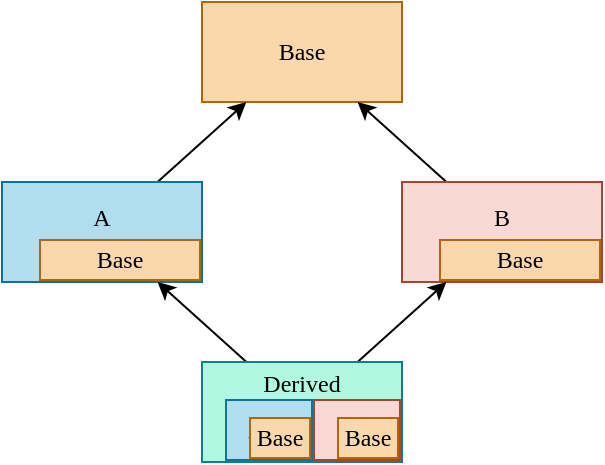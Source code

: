 <mxfile version="22.1.21" type="device">
  <diagram name="Page-1" id="o9wBVmuPF-BfS5Mu2OIw">
    <mxGraphModel dx="133" dy="91" grid="1" gridSize="10" guides="1" tooltips="1" connect="1" arrows="1" fold="1" page="1" pageScale="1" pageWidth="850" pageHeight="1100" math="0" shadow="0">
      <root>
        <mxCell id="0" />
        <mxCell id="1" parent="0" />
        <mxCell id="k8vPMHwsldSHbkCenQTe-2" value="&lt;font face=&quot;consolas&quot;&gt;Base&lt;br&gt;&lt;/font&gt;" style="rounded=0;whiteSpace=wrap;html=1;fillColor=#fad7ac;strokeColor=#b46504;" vertex="1" parent="1">
          <mxGeometry x="360" y="170" width="100" height="50" as="geometry" />
        </mxCell>
        <mxCell id="k8vPMHwsldSHbkCenQTe-15" style="rounded=0;orthogonalLoop=1;jettySize=auto;html=1;" edge="1" parent="1" source="k8vPMHwsldSHbkCenQTe-6" target="k8vPMHwsldSHbkCenQTe-2">
          <mxGeometry relative="1" as="geometry" />
        </mxCell>
        <mxCell id="k8vPMHwsldSHbkCenQTe-6" value="&lt;font face=&quot;consolas&quot;&gt;A&lt;br&gt;&lt;br&gt;&lt;/font&gt;" style="rounded=0;whiteSpace=wrap;html=1;fillColor=#b1ddf0;strokeColor=#10739e;" vertex="1" parent="1">
          <mxGeometry x="260" y="260" width="100" height="50" as="geometry" />
        </mxCell>
        <mxCell id="k8vPMHwsldSHbkCenQTe-17" style="rounded=0;orthogonalLoop=1;jettySize=auto;html=1;" edge="1" parent="1" source="k8vPMHwsldSHbkCenQTe-7" target="k8vPMHwsldSHbkCenQTe-2">
          <mxGeometry relative="1" as="geometry" />
        </mxCell>
        <mxCell id="k8vPMHwsldSHbkCenQTe-7" value="&lt;font face=&quot;consolas&quot;&gt;B&lt;br&gt;&lt;br&gt;&lt;/font&gt;" style="rounded=0;whiteSpace=wrap;html=1;fillColor=#fad9d5;strokeColor=#ae4132;" vertex="1" parent="1">
          <mxGeometry x="460" y="260" width="100" height="50" as="geometry" />
        </mxCell>
        <mxCell id="k8vPMHwsldSHbkCenQTe-8" value="&lt;font face=&quot;consolas&quot;&gt;Base&lt;br&gt;&lt;/font&gt;" style="rounded=0;whiteSpace=wrap;html=1;fillColor=#fad7ac;strokeColor=#b46504;" vertex="1" parent="1">
          <mxGeometry x="279" y="289" width="80" height="20" as="geometry" />
        </mxCell>
        <mxCell id="k8vPMHwsldSHbkCenQTe-9" value="&lt;font face=&quot;consolas&quot;&gt;Base&lt;br&gt;&lt;/font&gt;" style="rounded=0;whiteSpace=wrap;html=1;fillColor=#fad7ac;strokeColor=#b46504;" vertex="1" parent="1">
          <mxGeometry x="479" y="289" width="80" height="20" as="geometry" />
        </mxCell>
        <mxCell id="k8vPMHwsldSHbkCenQTe-18" style="rounded=0;orthogonalLoop=1;jettySize=auto;html=1;" edge="1" parent="1" source="k8vPMHwsldSHbkCenQTe-10" target="k8vPMHwsldSHbkCenQTe-6">
          <mxGeometry relative="1" as="geometry" />
        </mxCell>
        <mxCell id="k8vPMHwsldSHbkCenQTe-19" style="rounded=0;orthogonalLoop=1;jettySize=auto;html=1;" edge="1" parent="1" source="k8vPMHwsldSHbkCenQTe-10" target="k8vPMHwsldSHbkCenQTe-7">
          <mxGeometry relative="1" as="geometry" />
        </mxCell>
        <mxCell id="k8vPMHwsldSHbkCenQTe-10" value="&lt;font face=&quot;consolas&quot;&gt;Derived&lt;br&gt;&lt;br&gt;&lt;br&gt;&lt;/font&gt;" style="rounded=0;whiteSpace=wrap;html=1;fillColor=#B0F9E0;strokeColor=#0E8088;" vertex="1" parent="1">
          <mxGeometry x="360" y="350" width="100" height="50" as="geometry" />
        </mxCell>
        <mxCell id="k8vPMHwsldSHbkCenQTe-11" value="&lt;font face=&quot;consolas&quot;&gt;A&amp;nbsp;&amp;nbsp; &amp;nbsp;&lt;br&gt;&lt;/font&gt;" style="rounded=0;whiteSpace=wrap;html=1;fillColor=#b1ddf0;strokeColor=#10739e;" vertex="1" parent="1">
          <mxGeometry x="372" y="369" width="43" height="30" as="geometry" />
        </mxCell>
        <mxCell id="k8vPMHwsldSHbkCenQTe-12" value="&lt;font face=&quot;consolas&quot;&gt;B&amp;nbsp; &amp;nbsp;&amp;nbsp;&lt;br&gt;&lt;/font&gt;" style="rounded=0;whiteSpace=wrap;html=1;fillColor=#fad9d5;strokeColor=#ae4132;" vertex="1" parent="1">
          <mxGeometry x="416" y="369" width="43" height="30" as="geometry" />
        </mxCell>
        <mxCell id="k8vPMHwsldSHbkCenQTe-13" value="&lt;font face=&quot;consolas&quot;&gt;Base&lt;br&gt;&lt;/font&gt;" style="rounded=0;whiteSpace=wrap;html=1;fillColor=#fad7ac;strokeColor=#b46504;" vertex="1" parent="1">
          <mxGeometry x="384" y="378" width="30" height="20" as="geometry" />
        </mxCell>
        <mxCell id="k8vPMHwsldSHbkCenQTe-14" value="&lt;font face=&quot;consolas&quot;&gt;Base&lt;br&gt;&lt;/font&gt;" style="rounded=0;whiteSpace=wrap;html=1;fillColor=#fad7ac;strokeColor=#b46504;" vertex="1" parent="1">
          <mxGeometry x="428" y="378" width="30" height="20" as="geometry" />
        </mxCell>
      </root>
    </mxGraphModel>
  </diagram>
</mxfile>
